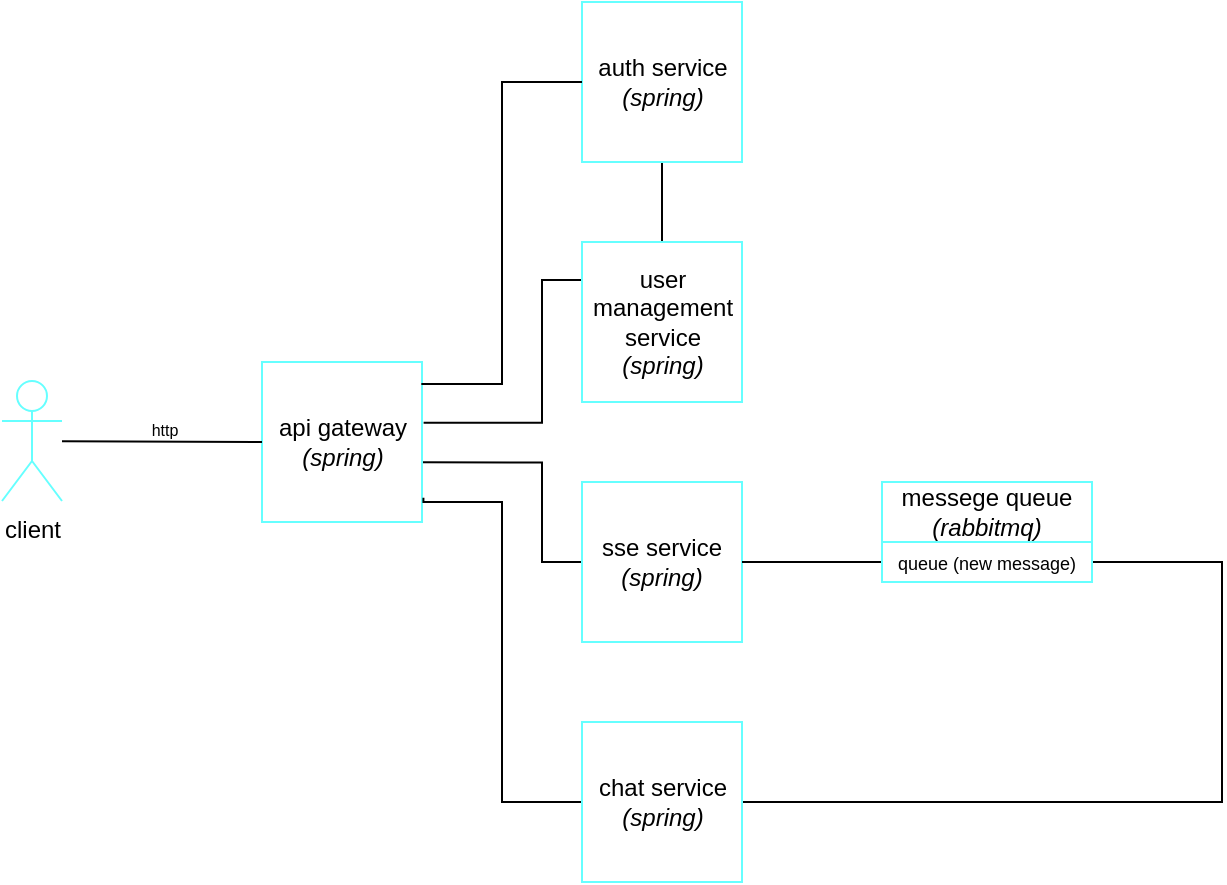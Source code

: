 <mxfile version="21.3.7" type="device">
  <diagram id="yY089J-aIF6e-MrQwjvt" name="Страница 1">
    <mxGraphModel dx="1328" dy="766" grid="1" gridSize="10" guides="1" tooltips="1" connect="1" arrows="1" fold="1" page="1" pageScale="1" pageWidth="1169" pageHeight="827" math="0" shadow="0">
      <root>
        <mxCell id="0" />
        <mxCell id="1" parent="0" />
        <mxCell id="n2xAmgNtOY9PT-zUKLoa-8" style="edgeStyle=orthogonalEdgeStyle;rounded=0;orthogonalLoop=1;jettySize=auto;html=1;exitX=1.01;exitY=0.38;exitDx=0;exitDy=0;entryX=0;entryY=0.5;entryDx=0;entryDy=0;startArrow=none;startFill=0;endArrow=none;endFill=0;exitPerimeter=0;" edge="1" parent="1" source="ISTWP1qSsfGEcgpO0xII-3" target="qbj8UxB_bABXDXe74kNN-1">
          <mxGeometry relative="1" as="geometry">
            <Array as="points">
              <mxPoint x="380" y="430" />
              <mxPoint x="380" y="359" />
              <mxPoint x="400" y="359" />
            </Array>
          </mxGeometry>
        </mxCell>
        <mxCell id="n2xAmgNtOY9PT-zUKLoa-10" style="edgeStyle=orthogonalEdgeStyle;rounded=0;orthogonalLoop=1;jettySize=auto;html=1;exitX=0.998;exitY=0.627;exitDx=0;exitDy=0;entryX=0;entryY=0.5;entryDx=0;entryDy=0;endArrow=none;endFill=0;exitPerimeter=0;" edge="1" parent="1" source="ISTWP1qSsfGEcgpO0xII-3" target="ISTWP1qSsfGEcgpO0xII-13">
          <mxGeometry relative="1" as="geometry">
            <Array as="points">
              <mxPoint x="380" y="450" />
              <mxPoint x="380" y="500" />
            </Array>
          </mxGeometry>
        </mxCell>
        <mxCell id="n2xAmgNtOY9PT-zUKLoa-12" style="edgeStyle=orthogonalEdgeStyle;rounded=0;orthogonalLoop=1;jettySize=auto;html=1;exitX=1;exitY=0.75;exitDx=0;exitDy=0;" edge="1" parent="1" source="ISTWP1qSsfGEcgpO0xII-3">
          <mxGeometry relative="1" as="geometry">
            <mxPoint x="319.962" y="459.692" as="targetPoint" />
          </mxGeometry>
        </mxCell>
        <mxCell id="ISTWP1qSsfGEcgpO0xII-3" value="api gateway&lt;br&gt;&lt;i&gt;(spring)&lt;/i&gt;" style="html=1;strokeColor=#66FFFF;fillColor=none;" parent="1" vertex="1">
          <mxGeometry x="240" y="400" width="80" height="80" as="geometry" />
        </mxCell>
        <mxCell id="3FGFGwQInpcxt64Ezk21-5" style="edgeStyle=orthogonalEdgeStyle;rounded=0;orthogonalLoop=1;jettySize=auto;html=1;exitX=1;exitY=0.5;exitDx=0;exitDy=0;endArrow=none;endFill=0;entryX=1;entryY=0.5;entryDx=0;entryDy=0;" parent="1" source="ISTWP1qSsfGEcgpO0xII-4" target="ISTWP1qSsfGEcgpO0xII-30" edge="1">
          <mxGeometry relative="1" as="geometry">
            <mxPoint x="875" y="320" as="targetPoint" />
            <Array as="points">
              <mxPoint x="720" y="620" />
              <mxPoint x="720" y="500" />
            </Array>
          </mxGeometry>
        </mxCell>
        <mxCell id="n2xAmgNtOY9PT-zUKLoa-14" style="edgeStyle=orthogonalEdgeStyle;rounded=0;orthogonalLoop=1;jettySize=auto;html=1;exitX=0;exitY=0.5;exitDx=0;exitDy=0;entryX=1.009;entryY=0.848;entryDx=0;entryDy=0;entryPerimeter=0;endArrow=none;endFill=0;" edge="1" parent="1" source="ISTWP1qSsfGEcgpO0xII-4" target="ISTWP1qSsfGEcgpO0xII-3">
          <mxGeometry relative="1" as="geometry">
            <Array as="points">
              <mxPoint x="360" y="620" />
              <mxPoint x="360" y="470" />
              <mxPoint x="321" y="470" />
            </Array>
          </mxGeometry>
        </mxCell>
        <mxCell id="ISTWP1qSsfGEcgpO0xII-4" value="chat service&lt;br&gt;&lt;i style=&quot;&quot;&gt;(spring)&lt;/i&gt;" style="html=1;strokeColor=#66FFFF;fillColor=none;" parent="1" vertex="1">
          <mxGeometry x="400" y="580" width="80" height="80" as="geometry" />
        </mxCell>
        <mxCell id="ISTWP1qSsfGEcgpO0xII-13" value="sse service&lt;br&gt;&lt;i&gt;(spring)&lt;/i&gt;" style="whiteSpace=wrap;html=1;aspect=fixed;strokeColor=#66FFFF;fillColor=none;" parent="1" vertex="1">
          <mxGeometry x="400" y="460" width="80" height="80" as="geometry" />
        </mxCell>
        <mxCell id="ISTWP1qSsfGEcgpO0xII-19" value="messege queue&lt;br&gt;&lt;i&gt;(rabbitmq)&lt;/i&gt;" style="rounded=0;whiteSpace=wrap;html=1;strokeColor=#66FFFF;fillColor=none;" parent="1" vertex="1">
          <mxGeometry x="550" y="460" width="105" height="30" as="geometry" />
        </mxCell>
        <mxCell id="n2xAmgNtOY9PT-zUKLoa-11" style="edgeStyle=orthogonalEdgeStyle;rounded=0;orthogonalLoop=1;jettySize=auto;html=1;exitX=0;exitY=0.5;exitDx=0;exitDy=0;entryX=1;entryY=0.5;entryDx=0;entryDy=0;endArrow=none;endFill=0;" edge="1" parent="1" source="ISTWP1qSsfGEcgpO0xII-30" target="ISTWP1qSsfGEcgpO0xII-13">
          <mxGeometry relative="1" as="geometry" />
        </mxCell>
        <mxCell id="ISTWP1qSsfGEcgpO0xII-30" value="&lt;font style=&quot;font-size: 9px;&quot;&gt;queue (new message)&lt;/font&gt;" style="rounded=0;whiteSpace=wrap;html=1;strokeColor=#66FFFF;fillColor=none;" parent="1" vertex="1">
          <mxGeometry x="550" y="490" width="105" height="20" as="geometry" />
        </mxCell>
        <mxCell id="ISTWP1qSsfGEcgpO0xII-37" value="client" style="shape=umlActor;verticalLabelPosition=bottom;verticalAlign=top;html=1;outlineConnect=0;fillColor=none;strokeColor=#66FFFF;shadow=0;" parent="1" vertex="1">
          <mxGeometry x="110" y="409.5" width="30" height="60" as="geometry" />
        </mxCell>
        <mxCell id="ISTWP1qSsfGEcgpO0xII-40" value="" style="endArrow=none;startArrow=none;html=1;rounded=0;entryX=0;entryY=0.5;entryDx=0;entryDy=0;startFill=0;endFill=0;" parent="1" target="ISTWP1qSsfGEcgpO0xII-3" edge="1" source="ISTWP1qSsfGEcgpO0xII-37">
          <mxGeometry width="50" height="50" relative="1" as="geometry">
            <mxPoint x="210" y="530" as="sourcePoint" />
            <mxPoint x="705" y="470" as="targetPoint" />
          </mxGeometry>
        </mxCell>
        <mxCell id="n2xAmgNtOY9PT-zUKLoa-16" style="edgeStyle=orthogonalEdgeStyle;rounded=0;orthogonalLoop=1;jettySize=auto;html=1;exitX=0.5;exitY=1;exitDx=0;exitDy=0;entryX=0.5;entryY=0;entryDx=0;entryDy=0;endArrow=none;endFill=0;" edge="1" parent="1" source="FWDkpfIc_kf_TAcyv8ec-2" target="qbj8UxB_bABXDXe74kNN-1">
          <mxGeometry relative="1" as="geometry" />
        </mxCell>
        <mxCell id="FWDkpfIc_kf_TAcyv8ec-2" value="auth service&lt;br&gt;&lt;i&gt;(spring)&lt;/i&gt;" style="html=1;strokeColor=#66FFFF;fillColor=none;" parent="1" vertex="1">
          <mxGeometry x="400" y="220" width="80" height="80" as="geometry" />
        </mxCell>
        <mxCell id="qbj8UxB_bABXDXe74kNN-1" value="user &lt;br&gt;management &lt;br&gt;service&lt;br&gt;&lt;i&gt;(spring)&lt;/i&gt;" style="html=1;strokeColor=#66FFFF;fillColor=none;" parent="1" vertex="1">
          <mxGeometry x="400" y="340" width="80" height="80" as="geometry" />
        </mxCell>
        <mxCell id="2MMTQavIdxfNkU22Tnsl-3" value="&lt;font style=&quot;font-size: 8px;&quot;&gt;http&lt;/font&gt;" style="text;html=1;strokeColor=none;fillColor=none;align=center;verticalAlign=middle;whiteSpace=wrap;rounded=0;" parent="1" vertex="1">
          <mxGeometry x="184" y="428" width="15" height="10" as="geometry" />
        </mxCell>
        <mxCell id="n2xAmgNtOY9PT-zUKLoa-13" style="edgeStyle=orthogonalEdgeStyle;rounded=0;orthogonalLoop=1;jettySize=auto;html=1;exitX=0.996;exitY=0.138;exitDx=0;exitDy=0;entryX=0;entryY=0.5;entryDx=0;entryDy=0;endArrow=none;endFill=0;exitPerimeter=0;" edge="1" parent="1" source="ISTWP1qSsfGEcgpO0xII-3" target="FWDkpfIc_kf_TAcyv8ec-2">
          <mxGeometry relative="1" as="geometry" />
        </mxCell>
      </root>
    </mxGraphModel>
  </diagram>
</mxfile>
